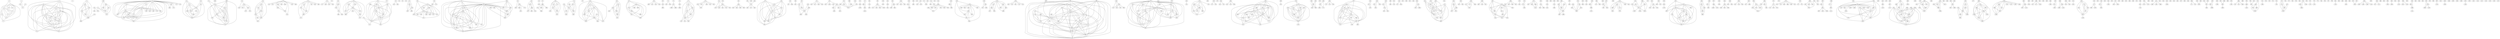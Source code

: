graph {
	0 -- 2
	0 -- 5
	1 -- 26
	1 -- 27
	2 -- 5
	2 -- 6
	2 -- 7
	2 -- 8
	2 -- 10
	2 -- 12
	2 -- 17
	2 -- 19
	2 -- 52
	3 -- 45
	3 -- 57
	3 -- 58
	3 -- 61
	3 -- 65
	3 -- 68
	3 -- 70
	3 -- 71
	4
	5 -- 6
	5 -- 7
	5 -- 8
	5 -- 10
	5 -- 12
	5 -- 17
	6 -- 8
	6 -- 12
	8 -- 12
	9 -- 109
	9 -- 116
	9 -- 118
	9 -- 568
	10 -- 12
	10 -- 17
	11 -- 353
	11 -- 370
	11 -- 572
	12 -- 17
	13 -- 32
	13 -- 111
	13 -- 119
	13 -- 120
	13 -- 160
	13 -- 162
	13 -- 163
	13 -- 164
	13 -- 165
	13 -- 166
	13 -- 167
	13 -- 168
	13 -- 169
	13 -- 171
	13 -- 172
	13 -- 173
	13 -- 174
	13 -- 177
	13 -- 178
	13 -- 179
	13 -- 562
	13 -- 684
	14 -- 75
	14 -- 182
	14 -- 189
	14 -- 566
	15 -- 214
	15 -- 220
	16 -- 114
	16 -- 224
	18 -- 136
	18 -- 229
	18 -- 232
	18 -- 238
	20 -- 46
	20 -- 102
	20 -- 244
	20 -- 245
	20 -- 246
	20 -- 248
	20 -- 249
	20 -- 251
	20 -- 252
	20 -- 260
	21 -- 27
	22 -- 24
	22 -- 38
	22 -- 96
	22 -- 226
	22 -- 264
	22 -- 265
	22 -- 271
	22 -- 280
	23 -- 107
	23 -- 108
	23 -- 287
	23 -- 293
	24 -- 38
	24 -- 226
	24 -- 264
	25
	26 -- 27
	28 -- 309
	28 -- 310
	28 -- 311
	29 -- 316
	29 -- 319
	29 -- 320
	29 -- 322
	29 -- 323
	29 -- 324
	29 -- 327
	29 -- 696
	30 -- 250
	30 -- 328
	30 -- 330
	30 -- 332
	30 -- 334
	30 -- 419
	31
	32 -- 119
	32 -- 168
	33 -- 341
	33 -- 342
	34
	35
	36
	37 -- 230
	37 -- 253
	37 -- 345
	38 -- 226
	38 -- 264
	39 -- 55
	39 -- 212
	39 -- 359
	40 -- 261
	40 -- 373
	41 -- 340
	41 -- 379
	41 -- 380
	41 -- 381
	41 -- 382
	41 -- 383
	41 -- 384
	41 -- 385
	41 -- 386
	42 -- 239
	42 -- 404
	43 -- 405
	43 -- 406
	43 -- 407
	43 -- 410
	44 -- 423
	45 -- 57
	45 -- 58
	45 -- 61
	45 -- 63
	45 -- 65
	45 -- 68
	45 -- 70
	45 -- 71
	45 -- 372
	45 -- 425
	47 -- 366
	48 -- 54
	48 -- 78
	48 -- 127
	48 -- 200
	48 -- 292
	48 -- 434
	49 -- 227
	49 -- 270
	49 -- 403
	50
	51 -- 80
	51 -- 227
	51 -- 240
	51 -- 339
	53 -- 86
	53 -- 182
	53 -- 566
	54 -- 127
	54 -- 200
	55 -- 132
	55 -- 206
	55 -- 212
	55 -- 359
	55 -- 363
	55 -- 436
	55 -- 471
	55 -- 472
	55 -- 473
	56 -- 70
	57 -- 58
	57 -- 61
	57 -- 63
	57 -- 65
	57 -- 68
	57 -- 70
	57 -- 71
	57 -- 372
	57 -- 425
	58 -- 61
	58 -- 63
	58 -- 65
	58 -- 68
	58 -- 70
	58 -- 71
	58 -- 425
	59 -- 484
	60 -- 131
	60 -- 243
	60 -- 469
	60 -- 500
	61 -- 63
	61 -- 65
	61 -- 68
	61 -- 70
	61 -- 71
	61 -- 372
	61 -- 425
	62 -- 426
	62 -- 475
	62 -- 506
	62 -- 507
	62 -- 508
	63 -- 68
	63 -- 70
	63 -- 71
	64 -- 67
	64 -- 89
	64 -- 281
	64 -- 429
	64 -- 484
	64 -- 509
	64 -- 510
	65 -- 68
	65 -- 70
	65 -- 71
	65 -- 425
	66 -- 489
	66 -- 515
	66 -- 516
	66 -- 518
	67 -- 89
	67 -- 281
	67 -- 429
	67 -- 484
	67 -- 509
	67 -- 510
	68 -- 70
	68 -- 71
	68 -- 425
	69 -- 530
	70 -- 71
	70 -- 372
	70 -- 425
	71 -- 372
	71 -- 425
	72 -- 543
	72 -- 546
	73 -- 552
	74 -- 559
	75 -- 182
	75 -- 186
	75 -- 189
	75 -- 565
	75 -- 566
	76 -- 419
	76 -- 573
	77 -- 112
	77 -- 161
	77 -- 175
	77 -- 180
	77 -- 196
	78 -- 127
	78 -- 200
	79 -- 183
	79 -- 576
	79 -- 578
	79 -- 580
	79 -- 581
	79 -- 582
	80 -- 227
	80 -- 240
	81 -- 181
	81 -- 233
	81 -- 276
	82 -- 242
	83 -- 145
	84 -- 192
	84 -- 221
	84 -- 517
	84 -- 591
	84 -- 593
	85 -- 94
	85 -- 596
	86 -- 182
	86 -- 566
	87 -- 192
	87 -- 517
	87 -- 593
	87 -- 598
	87 -- 599
	87 -- 600
	88 -- 602
	89 -- 281
	89 -- 429
	89 -- 484
	89 -- 509
	89 -- 510
	89 -- 604
	90 -- 130
	90 -- 610
	90 -- 613
	91 -- 615
	91 -- 617
	91 -- 618
	91 -- 619
	92 -- 463
	92 -- 820
	92 -- 1012
	93 -- 605
	93 -- 629
	93 -- 871
	95 -- 609
	97 -- 626
	97 -- 635
	98 -- 134
	99 -- 597
	100 -- 636
	101 -- 338
	103 -- 628
	103 -- 639
	104 -- 235
	104 -- 643
	104 -- 786
	105 -- 424
	105 -- 658
	106 -- 666
	109 -- 116
	109 -- 118
	109 -- 123
	109 -- 568
	109 -- 668
	110
	111 -- 119
	111 -- 120
	111 -- 162
	112 -- 161
	112 -- 175
	112 -- 180
	112 -- 196
	113 -- 568
	114 -- 223
	114 -- 224
	114 -- 672
	114 -- 673
	114 -- 674
	115 -- 675
	115 -- 678
	116 -- 118
	116 -- 123
	116 -- 568
	117 -- 683
	118 -- 123
	118 -- 568
	118 -- 668
	119 -- 120
	119 -- 160
	119 -- 162
	119 -- 164
	119 -- 165
	119 -- 167
	119 -- 168
	119 -- 169
	119 -- 171
	119 -- 173
	119 -- 177
	119 -- 178
	119 -- 562
	119 -- 684
	120 -- 162
	120 -- 164
	120 -- 165
	120 -- 167
	120 -- 171
	120 -- 173
	120 -- 177
	120 -- 562
	121 -- 685
	121 -- 687
	122
	123 -- 568
	124 -- 286
	125 -- 683
	126 -- 694
	126 -- 695
	127 -- 200
	127 -- 292
	127 -- 434
	128 -- 199
	128 -- 640
	128 -- 642
	129 -- 258
	129 -- 671
	130 -- 610
	130 -- 613
	130 -- 699
	131 -- 243
	131 -- 469
	131 -- 500
	131 -- 637
	132 -- 212
	133 -- 154
	133 -- 444
	133 -- 447
	133 -- 584
	133 -- 585
	133 -- 662
	133 -- 676
	133 -- 690
	134 -- 393
	135 -- 301
	135 -- 575
	135 -- 681
	135 -- 715
	135 -- 716
	136 -- 137
	136 -- 229
	136 -- 232
	136 -- 238
	137 -- 229
	137 -- 232
	137 -- 238
	138 -- 145
	139 -- 140
	139 -- 149
	139 -- 370
	140 -- 141
	140 -- 149
	140 -- 370
	140 -- 572
	141 -- 370
	141 -- 572
	142 -- 724
	142 -- 725
	142 -- 728
	143 -- 709
	143 -- 731
	143 -- 732
	144 -- 145
	145 -- 146
	145 -- 147
	145 -- 148
	149 -- 370
	150 -- 227
	150 -- 240
	151 -- 353
	151 -- 504
	152 -- 346
	152 -- 355
	152 -- 395
	152 -- 589
	152 -- 590
	152 -- 723
	152 -- 742
	152 -- 743
	152 -- 744
	152 -- 745
	152 -- 746
	152 -- 747
	152 -- 939
	152 -- 940
	152 -- 944
	152 -- 945
	153
	154 -- 444
	154 -- 585
	155 -- 701
	156 -- 328
	156 -- 332
	156 -- 334
	156 -- 419
	157 -- 394
	157 -- 660
	157 -- 750
	157 -- 751
	157 -- 752
	157 -- 753
	157 -- 983
	158
	159 -- 757
	159 -- 758
	161 -- 175
	161 -- 180
	161 -- 196
	161 -- 326
	163 -- 166
	163 -- 172
	164 -- 165
	164 -- 167
	164 -- 171
	164 -- 173
	164 -- 562
	167 -- 562
	170
	171 -- 562
	175 -- 180
	175 -- 196
	175 -- 219
	175 -- 326
	176 -- 181
	180 -- 196
	181 -- 233
	181 -- 276
	181 -- 291
	181 -- 761
	181 -- 762
	182 -- 186
	182 -- 189
	182 -- 565
	182 -- 566
	182 -- 765
	183 -- 578
	184 -- 415
	184 -- 735
	185 -- 413
	185 -- 579
	185 -- 638
	186 -- 566
	187 -- 351
	187 -- 454
	187 -- 561
	187 -- 587
	187 -- 653
	187 -- 659
	187 -- 771
	188 -- 190
	189 -- 565
	189 -- 566
	191 -- 247
	191 -- 774
	191 -- 833
	192 -- 221
	192 -- 517
	192 -- 591
	192 -- 593
	192 -- 598
	192 -- 599
	192 -- 600
	193 -- 360
	193 -- 399
	194 -- 670
	194 -- 777
	195 -- 776
	195 -- 778
	195 -- 780
	196 -- 219
	196 -- 326
	196 -- 781
	197 -- 204
	197 -- 211
	197 -- 218
	197 -- 697
	198 -- 214
	198 -- 215
	198 -- 220
	198 -- 288
	198 -- 779
	198 -- 785
	199 -- 544
	199 -- 595
	199 -- 640
	199 -- 641
	199 -- 642
	199 -- 644
	199 -- 645
	199 -- 646
	199 -- 691
	200 -- 292
	201 -- 257
	201 -- 347
	202 -- 262
	202 -- 502
	202 -- 788
	203 -- 213
	203 -- 273
	203 -- 445
	204 -- 207
	204 -- 210
	204 -- 211
	204 -- 218
	204 -- 647
	204 -- 697
	204 -- 791
	205 -- 360
	205 -- 399
	206 -- 212
	206 -- 363
	206 -- 472
	207 -- 211
	207 -- 218
	207 -- 647
	207 -- 697
	207 -- 791
	208 -- 214
	209 -- 389
	210 -- 211
	210 -- 218
	210 -- 697
	210 -- 791
	211 -- 218
	211 -- 647
	211 -- 697
	211 -- 791
	212 -- 359
	212 -- 363
	212 -- 436
	212 -- 471
	212 -- 472
	212 -- 473
	212 -- 795
	212 -- 796
	213 -- 273
	214 -- 215
	214 -- 217
	214 -- 220
	214 -- 288
	214 -- 362
	214 -- 779
	214 -- 785
	215 -- 217
	215 -- 220
	215 -- 288
	215 -- 779
	215 -- 785
	216 -- 793
	217 -- 220
	217 -- 288
	217 -- 779
	217 -- 785
	218 -- 647
	218 -- 649
	218 -- 697
	218 -- 789
	218 -- 791
	218 -- 799
	218 -- 800
	220 -- 288
	220 -- 362
	220 -- 779
	220 -- 785
	221 -- 517
	221 -- 591
	221 -- 593
	222 -- 677
	222 -- 804
	223 -- 673
	223 -- 674
	225
	226 -- 264
	227 -- 240
	227 -- 270
	227 -- 339
	227 -- 403
	228
	229 -- 232
	229 -- 238
	230 -- 253
	230 -- 345
	230 -- 809
	231
	232 -- 238
	232 -- 533
	232 -- 812
	234
	236 -- 531
	236 -- 704
	237 -- 446
	237 -- 553
	237 -- 563
	237 -- 823
	238 -- 812
	239 -- 404
	239 -- 439
	239 -- 443
	239 -- 775
	240 -- 339
	241
	242 -- 632
	242 -- 825
	242 -- 829
	242 -- 830
	243 -- 469
	243 -- 500
	243 -- 637
	243 -- 831
	244 -- 245
	244 -- 249
	245 -- 249
	247 -- 378
	247 -- 442
	247 -- 511
	247 -- 554
	247 -- 774
	247 -- 808
	247 -- 832
	247 -- 833
	249 -- 251
	250 -- 328
	250 -- 330
	250 -- 332
	250 -- 334
	250 -- 419
	253 -- 345
	253 -- 809
	254 -- 289
	254 -- 836
	254 -- 837
	255 -- 268
	255 -- 613
	256 -- 842
	256 -- 843
	257 -- 347
	258 -- 665
	258 -- 671
	259 -- 417
	259 -- 717
	259 -- 754
	259 -- 844
	262 -- 502
	263 -- 446
	263 -- 553
	263 -- 563
	263 -- 823
	264 -- 271
	266 -- 299
	266 -- 556
	266 -- 851
	267 -- 315
	267 -- 357
	267 -- 368
	267 -- 451
	268 -- 613
	268 -- 853
	269 -- 814
	269 -- 855
	269 -- 856
	269 -- 857
	270 -- 403
	272 -- 861
	273 -- 445
	273 -- 862
	274 -- 278
	274 -- 450
	275 -- 387
	275 -- 858
	275 -- 864
	275 -- 1112
	277 -- 553
	277 -- 563
	277 -- 823
	277 -- 867
	277 -- 868
	278 -- 450
	279 -- 670
	281 -- 429
	281 -- 484
	281 -- 509
	282 -- 354
	283 -- 328
	283 -- 419
	284 -- 505
	285
	286 -- 294
	286 -- 838
	286 -- 872
	286 -- 874
	286 -- 875
	286 -- 876
	286 -- 878
	288 -- 779
	288 -- 785
	289 -- 836
	289 -- 837
	289 -- 879
	290 -- 335
	294 -- 874
	295
	296 -- 440
	296 -- 583
	296 -- 698
	297 -- 882
	298 -- 433
	298 -- 551
	298 -- 570
	298 -- 725
	298 -- 755
	298 -- 787
	298 -- 884
	298 -- 885
	298 -- 886
	298 -- 887
	300 -- 481
	300 -- 848
	302 -- 340
	302 -- 356
	302 -- 783
	302 -- 888
	302 -- 890
	302 -- 895
	303 -- 896
	304 -- 519
	305 -- 898
	305 -- 899
	306 -- 437
	306 -- 900
	307 -- 455
	307 -- 760
	307 -- 816
	308
	309 -- 310
	309 -- 311
	310 -- 311
	311 -- 904
	311 -- 905
	312 -- 314
	312 -- 396
	312 -- 456
	312 -- 711
	312 -- 794
	312 -- 908
	312 -- 910
	313 -- 526
	313 -- 911
	314 -- 396
	314 -- 456
	314 -- 711
	314 -- 794
	315 -- 357
	315 -- 367
	315 -- 368
	315 -- 414
	315 -- 451
	315 -- 514
	315 -- 651
	315 -- 826
	315 -- 912
	315 -- 913
	316 -- 320
	317
	318 -- 321
	318 -- 914
	319 -- 320
	319 -- 322
	319 -- 696
	320 -- 322
	320 -- 323
	320 -- 324
	320 -- 327
	320 -- 696
	320 -- 915
	321 -- 441
	321 -- 914
	321 -- 916
	322 -- 696
	323 -- 324
	324 -- 327
	325 -- 680
	325 -- 917
	328 -- 330
	328 -- 332
	328 -- 334
	328 -- 419
	328 -- 542
	329 -- 918
	330 -- 332
	330 -- 334
	330 -- 419
	330 -- 542
	331 -- 392
	331 -- 503
	331 -- 892
	332 -- 334
	332 -- 419
	332 -- 542
	333 -- 607
	333 -- 633
	333 -- 923
	334 -- 419
	334 -- 542
	335 -- 468
	336 -- 432
	336 -- 926
	337 -- 586
	338 -- 932
	340 -- 356
	340 -- 379
	340 -- 380
	340 -- 381
	340 -- 382
	340 -- 383
	340 -- 384
	340 -- 385
	340 -- 386
	340 -- 783
	340 -- 888
	340 -- 889
	340 -- 890
	340 -- 891
	340 -- 895
	340 -- 935
	340 -- 936
	340 -- 937
	343 -- 938
	344 -- 349
	346 -- 589
	346 -- 723
	346 -- 939
	346 -- 940
	346 -- 945
	348 -- 361
	348 -- 946
	349 -- 365
	349 -- 947
	349 -- 948
	350 -- 631
	350 -- 726
	350 -- 828
	351 -- 454
	351 -- 466
	351 -- 561
	351 -- 587
	351 -- 653
	351 -- 655
	351 -- 659
	351 -- 768
	351 -- 769
	351 -- 771
	351 -- 950
	351 -- 952
	352 -- 567
	352 -- 840
	354 -- 955
	354 -- 958
	355 -- 589
	355 -- 743
	355 -- 747
	355 -- 944
	356 -- 888
	356 -- 890
	356 -- 895
	357 -- 368
	357 -- 451
	357 -- 514
	358 -- 457
	358 -- 520
	359 -- 471
	360 -- 399
	360 -- 435
	362 -- 785
	364 -- 766
	364 -- 953
	364 -- 961
	366 -- 741
	366 -- 963
	366 -- 964
	366 -- 965
	367 -- 414
	368 -- 451
	369 -- 608
	369 -- 871
	370 -- 572
	371 -- 377
	374
	375 -- 402
	375 -- 733
	375 -- 966
	375 -- 968
	375 -- 969
	375 -- 970
	376 -- 971
	376 -- 972
	377 -- 712
	377 -- 973
	377 -- 974
	378 -- 774
	378 -- 808
	378 -- 832
	378 -- 833
	379 -- 380
	379 -- 381
	379 -- 383
	379 -- 384
	379 -- 386
	380 -- 381
	380 -- 382
	380 -- 383
	380 -- 384
	380 -- 385
	380 -- 386
	380 -- 889
	380 -- 891
	381 -- 382
	381 -- 383
	381 -- 384
	381 -- 385
	381 -- 386
	381 -- 889
	382 -- 383
	382 -- 384
	382 -- 385
	382 -- 386
	383 -- 384
	383 -- 385
	383 -- 386
	383 -- 889
	383 -- 891
	383 -- 937
	384 -- 385
	384 -- 386
	384 -- 889
	385 -- 386
	388 -- 433
	388 -- 551
	388 -- 570
	388 -- 725
	388 -- 755
	388 -- 787
	388 -- 884
	388 -- 885
	388 -- 886
	388 -- 887
	390 -- 495
	390 -- 656
	390 -- 834
	390 -- 978
	391 -- 845
	392 -- 503
	392 -- 729
	392 -- 892
	392 -- 893
	392 -- 894
	392 -- 919
	392 -- 975
	392 -- 980
	392 -- 981
	392 -- 982
	394 -- 660
	394 -- 751
	394 -- 752
	394 -- 753
	394 -- 983
	395 -- 589
	395 -- 742
	395 -- 747
	396 -- 456
	397 -- 941
	397 -- 957
	398 -- 571
	398 -- 959
	400 -- 583
	400 -- 698
	401
	405 -- 406
	405 -- 407
	406 -- 407
	406 -- 410
	406 -- 990
	408 -- 725
	408 -- 728
	409 -- 433
	409 -- 725
	411 -- 412
	411 -- 589
	412 -- 589
	414 -- 826
	416 -- 749
	416 -- 871
	417 -- 754
	418 -- 459
	418 -- 485
	418 -- 512
	418 -- 807
	418 -- 847
	419 -- 542
	419 -- 573
	420
	421 -- 446
	421 -- 553
	421 -- 563
	421 -- 823
	422 -- 996
	424 -- 658
	426 -- 475
	426 -- 506
	426 -- 507
	426 -- 508
	426 -- 863
	426 -- 998
	426 -- 999
	427
	428 -- 897
	429 -- 484
	429 -- 509
	430 -- 725
	431 -- 859
	431 -- 931
	431 -- 962
	431 -- 1004
	432 -- 926
	433 -- 541
	433 -- 551
	433 -- 570
	433 -- 725
	433 -- 755
	433 -- 787
	433 -- 883
	433 -- 884
	433 -- 885
	433 -- 886
	433 -- 887
	438 -- 1005
	439 -- 443
	440 -- 583
	440 -- 698
	440 -- 805
	442 -- 774
	442 -- 833
	444 -- 447
	444 -- 585
	446 -- 553
	446 -- 563
	446 -- 823
	448 -- 455
	449
	451 -- 514
	451 -- 651
	451 -- 913
	452
	453 -- 601
	454 -- 587
	454 -- 653
	454 -- 659
	455 -- 760
	455 -- 816
	457 -- 520
	457 -- 547
	457 -- 1014
	457 -- 1015
	458 -- 841
	458 -- 979
	458 -- 1016
	458 -- 1017
	458 -- 1018
	458 -- 1067
	459 -- 470
	459 -- 485
	459 -- 512
	459 -- 532
	459 -- 807
	459 -- 847
	459 -- 921
	459 -- 1001
	459 -- 1019
	459 -- 1020
	459 -- 1022
	459 -- 1024
	459 -- 1026
	459 -- 1033
	460
	461 -- 664
	461 -- 817
	461 -- 989
	461 -- 1008
	461 -- 1027
	462
	463 -- 601
	463 -- 620
	463 -- 621
	463 -- 622
	464
	465 -- 548
	466 -- 587
	466 -- 653
	466 -- 768
	466 -- 769
	467 -- 911
	469 -- 500
	470 -- 512
	470 -- 807
	470 -- 847
	470 -- 1033
	474 -- 708
	474 -- 848
	475 -- 506
	475 -- 507
	476 -- 956
	476 -- 994
	476 -- 995
	477
	478 -- 479
	478 -- 956
	478 -- 1036
	479 -- 810
	479 -- 956
	479 -- 1036
	480 -- 705
	480 -- 846
	480 -- 1034
	480 -- 1038
	481 -- 848
	482 -- 490
	482 -- 496
	482 -- 521
	482 -- 606
	482 -- 1007
	482 -- 1021
	482 -- 1039
	482 -- 1040
	482 -- 1041
	483 -- 869
	483 -- 870
	484 -- 509
	484 -- 510
	484 -- 604
	485 -- 512
	485 -- 807
	485 -- 847
	486 -- 1043
	487
	488 -- 873
	488 -- 877
	488 -- 1045
	490 -- 496
	490 -- 521
	490 -- 606
	490 -- 1040
	491
	492
	493
	494 -- 1046
	495 -- 978
	496 -- 606
	496 -- 1040
	497 -- 763
	497 -- 1047
	498 -- 1000
	498 -- 1048
	499 -- 536
	499 -- 538
	500 -- 637
	501
	503 -- 729
	503 -- 892
	503 -- 893
	503 -- 894
	503 -- 919
	503 -- 975
	503 -- 980
	503 -- 982
	505 -- 524
	506 -- 507
	506 -- 508
	506 -- 998
	507 -- 508
	511 -- 774
	511 -- 808
	511 -- 832
	511 -- 833
	512 -- 807
	512 -- 847
	512 -- 1033
	513 -- 1051
	517 -- 591
	517 -- 593
	517 -- 598
	517 -- 599
	517 -- 600
	520 -- 1015
	521 -- 606
	522 -- 527
	522 -- 545
	522 -- 764
	522 -- 821
	522 -- 1052
	523 -- 577
	525
	526 -- 911
	526 -- 1053
	527 -- 764
	527 -- 821
	527 -- 1052
	528 -- 557
	528 -- 902
	529
	530 -- 880
	531 -- 704
	531 -- 1054
	534 -- 1055
	535
	537 -- 949
	537 -- 1056
	539
	540 -- 548
	541 -- 551
	541 -- 725
	541 -- 755
	541 -- 885
	541 -- 887
	544 -- 640
	545 -- 1052
	548 -- 550
	548 -- 1058
	549
	551 -- 570
	551 -- 725
	551 -- 755
	551 -- 787
	551 -- 883
	551 -- 884
	551 -- 885
	551 -- 886
	551 -- 887
	552 -- 1059
	552 -- 1060
	553 -- 563
	553 -- 564
	553 -- 823
	553 -- 867
	553 -- 868
	554 -- 774
	554 -- 832
	554 -- 833
	555
	557 -- 902
	558
	559 -- 1063
	560 -- 901
	560 -- 911
	560 -- 1064
	560 -- 1065
	561 -- 587
	561 -- 653
	561 -- 659
	563 -- 823
	563 -- 867
	563 -- 868
	564 -- 823
	565 -- 566
	568 -- 668
	569
	570 -- 725
	570 -- 755
	570 -- 787
	570 -- 884
	570 -- 885
	570 -- 886
	570 -- 887
	571 -- 959
	574
	577 -- 865
	577 -- 1070
	583 -- 698
	583 -- 805
	584 -- 662
	584 -- 676
	584 -- 690
	586 -- 1030
	586 -- 1071
	587 -- 653
	587 -- 654
	587 -- 655
	587 -- 659
	587 -- 768
	587 -- 769
	587 -- 771
	587 -- 818
	587 -- 950
	587 -- 951
	587 -- 952
	588 -- 661
	589 -- 590
	589 -- 723
	589 -- 742
	589 -- 743
	589 -- 744
	589 -- 745
	589 -- 746
	589 -- 747
	589 -- 939
	589 -- 940
	589 -- 944
	589 -- 945
	589 -- 960
	590 -- 743
	590 -- 745
	590 -- 747
	590 -- 944
	591 -- 593
	592 -- 1074
	592 -- 1075
	593 -- 598
	593 -- 599
	593 -- 600
	594
	597 -- 707
	597 -- 740
	597 -- 924
	597 -- 1076
	598 -- 600
	601 -- 620
	603
	605 -- 871
	606 -- 1040
	607 -- 633
	607 -- 923
	607 -- 984
	608 -- 871
	609 -- 1078
	610 -- 613
	611 -- 1080
	611 -- 1081
	611 -- 1082
	612
	613 -- 699
	613 -- 853
	614
	616 -- 1084
	621 -- 622
	623
	624
	625
	626 -- 635
	627
	628 -- 639
	628 -- 682
	629 -- 871
	630
	633 -- 923
	633 -- 984
	634
	635 -- 1013
	640 -- 641
	640 -- 642
	640 -- 644
	640 -- 645
	641 -- 642
	642 -- 644
	647 -- 697
	647 -- 791
	648 -- 772
	648 -- 782
	649 -- 697
	650 -- 1085
	652 -- 852
	653 -- 655
	653 -- 659
	653 -- 768
	653 -- 769
	653 -- 771
	653 -- 952
	655 -- 768
	655 -- 952
	656 -- 978
	657 -- 1087
	657 -- 1088
	659 -- 771
	660 -- 751
	660 -- 752
	660 -- 753
	660 -- 983
	661 -- 714
	662 -- 690
	663 -- 1090
	664 -- 989
	667 -- 693
	669
	670 -- 777
	670 -- 1091
	679 -- 1092
	686 -- 702
	686 -- 703
	686 -- 1006
	688 -- 693
	689
	692 -- 1085
	693 -- 1093
	694 -- 695
	697 -- 789
	697 -- 791
	697 -- 800
	698 -- 805
	698 -- 1094
	700 -- 1095
	705 -- 846
	705 -- 993
	705 -- 1034
	705 -- 1037
	705 -- 1038
	705 -- 1042
	705 -- 1097
	706 -- 824
	708 -- 815
	708 -- 848
	709 -- 720
	709 -- 731
	709 -- 732
	709 -- 850
	710 -- 860
	710 -- 1049
	711 -- 794
	713 -- 1098
	718
	719
	721
	722 -- 736
	723 -- 746
	723 -- 939
	723 -- 940
	723 -- 945
	724 -- 725
	724 -- 728
	725 -- 728
	725 -- 755
	725 -- 787
	725 -- 883
	725 -- 884
	725 -- 885
	725 -- 886
	725 -- 887
	725 -- 977
	727 -- 730
	727 -- 991
	727 -- 1002
	729 -- 980
	729 -- 982
	730 -- 991
	730 -- 1002
	734
	737
	738
	739
	741 -- 964
	742 -- 747
	743 -- 744
	743 -- 745
	743 -- 747
	743 -- 944
	744 -- 745
	744 -- 747
	744 -- 944
	745 -- 747
	745 -- 944
	747 -- 944
	748
	749 -- 871
	752 -- 753
	755 -- 787
	755 -- 884
	755 -- 885
	755 -- 886
	755 -- 887
	756 -- 1025
	756 -- 1044
	756 -- 1100
	759
	763 -- 1047
	764 -- 821
	764 -- 1052
	767 -- 1102
	768 -- 769
	768 -- 952
	770 -- 1103
	773
	774 -- 808
	774 -- 832
	774 -- 833
	779 -- 785
	784
	787 -- 884
	787 -- 885
	787 -- 886
	787 -- 887
	790
	792 -- 1004
	792 -- 1066
	792 -- 1068
	792 -- 1077
	792 -- 1104
	797
	798
	801 -- 1105
	802
	803
	806 -- 849
	807 -- 847
	807 -- 1022
	807 -- 1033
	808 -- 832
	808 -- 833
	810 -- 956
	810 -- 1036
	811 -- 845
	813 -- 824
	815 -- 848
	817 -- 989
	818 -- 951
	819 -- 852
	821 -- 1052
	822
	823 -- 867
	823 -- 868
	823 -- 1106
	827 -- 1061
	832 -- 833
	833 -- 1107
	835 -- 1009
	835 -- 1108
	835 -- 1109
	835 -- 1110
	836 -- 837
	836 -- 879
	839
	846 -- 1034
	846 -- 1038
	846 -- 1042
	846 -- 1097
	847 -- 1033
	852 -- 928
	854 -- 922
	854 -- 1111
	858 -- 1112
	859 -- 962
	859 -- 1004
	860 -- 987
	860 -- 988
	860 -- 1049
	864 -- 1112
	866
	867 -- 868
	869 -- 870
	869 -- 1113
	881
	884 -- 885
	884 -- 886
	884 -- 887
	885 -- 886
	885 -- 887
	886 -- 887
	888 -- 890
	888 -- 895
	890 -- 895
	893 -- 894
	893 -- 919
	893 -- 975
	893 -- 980
	893 -- 982
	894 -- 919
	894 -- 975
	894 -- 980
	894 -- 982
	897 -- 1117
	898 -- 899
	899 -- 1057
	901 -- 911
	901 -- 1065
	903 -- 1050
	906 -- 1004
	906 -- 1066
	906 -- 1068
	907 -- 991
	907 -- 1002
	909 -- 1004
	909 -- 1066
	909 -- 1068
	909 -- 1077
	909 -- 1104
	911 -- 1053
	911 -- 1064
	911 -- 1065
	918 -- 1118
	919 -- 980
	919 -- 982
	920 -- 1089
	921 -- 1001
	923 -- 984
	925
	927 -- 1061
	929 -- 1119
	930 -- 1010
	930 -- 1120
	931 -- 962
	931 -- 1004
	933
	934 -- 986
	934 -- 1086
	939 -- 940
	939 -- 945
	941 -- 957
	942
	943
	953 -- 961
	954
	956 -- 994
	956 -- 995
	956 -- 1036
	957 -- 985
	957 -- 1062
	957 -- 1099
	959 -- 1121
	962 -- 1004
	967 -- 1079
	967 -- 1083
	975 -- 980
	975 -- 982
	976
	979 -- 1067
	980 -- 982
	986 -- 1086
	987 -- 1049
	988 -- 1049
	989 -- 1008
	991 -- 1002
	992
	994 -- 995
	996 -- 1122
	997 -- 1124
	1000 -- 1048
	1000 -- 1125
	1003 -- 1004
	1003 -- 1066
	1003 -- 1068
	1003 -- 1104
	1004 -- 1031
	1004 -- 1066
	1004 -- 1068
	1004 -- 1069
	1004 -- 1077
	1004 -- 1104
	1011
	1016 -- 1018
	1016 -- 1067
	1018 -- 1067
	1023 -- 1096
	1025 -- 1044
	1028
	1029
	1031 -- 1068
	1032
	1034 -- 1037
	1034 -- 1038
	1034 -- 1042
	1034 -- 1097
	1035
	1038 -- 1042
	1038 -- 1097
	1042 -- 1097
	1052 -- 1128
	1066 -- 1068
	1066 -- 1069
	1066 -- 1077
	1066 -- 1104
	1068 -- 1069
	1068 -- 1077
	1068 -- 1104
	1069 -- 1104
	1072 -- 1129
	1073
	1077 -- 1104
	1079 -- 1083
	1079 -- 1130
	1086 -- 1131
	1087 -- 1088
	1095 -- 1132
	1101
	1114
	1115
	1116
	1123
	1126
	1127
}
